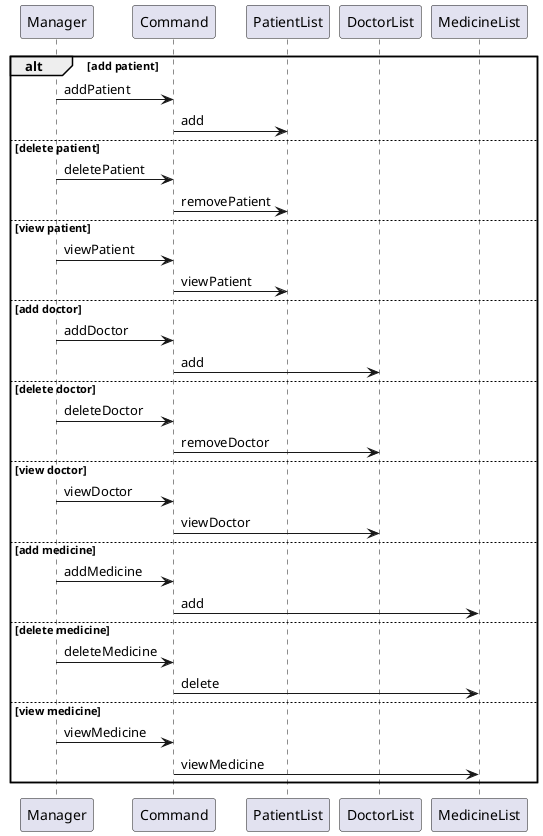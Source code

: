 @startuml
'https://plantuml.com/sequence-diagram

alt add patient
    Manager -> Command: addPatient
    Command -> PatientList: add
else delete patient
    Manager -> Command: deletePatient
    Command -> PatientList: removePatient
else view patient
    Manager -> Command: viewPatient
    Command -> PatientList: viewPatient
else add doctor
    Manager -> Command: addDoctor
    Command -> DoctorList: add
else delete doctor
    Manager -> Command: deleteDoctor
    Command -> DoctorList: removeDoctor
else view doctor
    Manager -> Command: viewDoctor
    Command -> DoctorList: viewDoctor
else add medicine
    Manager -> Command: addMedicine
    Command -> MedicineList: add
else delete medicine
    Manager -> Command: deleteMedicine
    Command -> MedicineList: delete
else view medicine
    Manager -> Command: viewMedicine
    Command -> MedicineList: viewMedicine
end
@enduml
